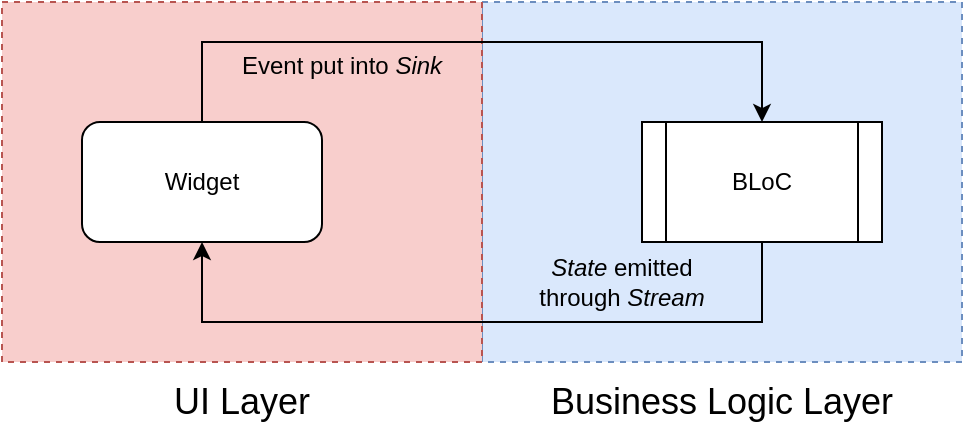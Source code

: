 <mxfile version="12.1.0" type="device" pages="1"><diagram id="EYtsmtAyfGv-vXFxhUxI" name="Page-1"><mxGraphModel dx="782" dy="437" grid="1" gridSize="10" guides="1" tooltips="1" connect="1" arrows="1" fold="1" page="1" pageScale="1" pageWidth="827" pageHeight="1169" math="0" shadow="0"><root><mxCell id="0"/><mxCell id="1" parent="0"/><mxCell id="239Uzi5GUE1JP9qaGstZ-11" value="" style="rounded=0;whiteSpace=wrap;html=1;fillColor=#dae8fc;strokeColor=#6c8ebf;dashed=1;" vertex="1" parent="1"><mxGeometry x="400" y="100" width="240" height="180" as="geometry"/></mxCell><mxCell id="239Uzi5GUE1JP9qaGstZ-10" value="" style="rounded=0;whiteSpace=wrap;html=1;fillColor=#f8cecc;strokeColor=#b85450;dashed=1;" vertex="1" parent="1"><mxGeometry x="160" y="100" width="240" height="180" as="geometry"/></mxCell><mxCell id="239Uzi5GUE1JP9qaGstZ-8" style="edgeStyle=orthogonalEdgeStyle;rounded=0;orthogonalLoop=1;jettySize=auto;html=1;exitX=0.5;exitY=0;exitDx=0;exitDy=0;entryX=0.5;entryY=0;entryDx=0;entryDy=0;" edge="1" parent="1" source="239Uzi5GUE1JP9qaGstZ-1" target="239Uzi5GUE1JP9qaGstZ-2"><mxGeometry relative="1" as="geometry"><Array as="points"><mxPoint x="260" y="120"/><mxPoint x="540" y="120"/></Array></mxGeometry></mxCell><mxCell id="239Uzi5GUE1JP9qaGstZ-1" value="Widget" style="rounded=1;whiteSpace=wrap;html=1;" vertex="1" parent="1"><mxGeometry x="200" y="160" width="120" height="60" as="geometry"/></mxCell><mxCell id="239Uzi5GUE1JP9qaGstZ-9" style="edgeStyle=orthogonalEdgeStyle;rounded=0;orthogonalLoop=1;jettySize=auto;html=1;exitX=0.5;exitY=1;exitDx=0;exitDy=0;entryX=0.5;entryY=1;entryDx=0;entryDy=0;" edge="1" parent="1" source="239Uzi5GUE1JP9qaGstZ-2" target="239Uzi5GUE1JP9qaGstZ-1"><mxGeometry relative="1" as="geometry"><Array as="points"><mxPoint x="540" y="260"/><mxPoint x="260" y="260"/></Array></mxGeometry></mxCell><mxCell id="239Uzi5GUE1JP9qaGstZ-2" value="BLoC" style="shape=process;whiteSpace=wrap;html=1;backgroundOutline=1;" vertex="1" parent="1"><mxGeometry x="480" y="160" width="120" height="60" as="geometry"/></mxCell><mxCell id="239Uzi5GUE1JP9qaGstZ-12" value="UI Layer" style="text;html=1;strokeColor=none;fillColor=none;align=center;verticalAlign=middle;whiteSpace=wrap;rounded=0;dashed=1;fontSize=18;" vertex="1" parent="1"><mxGeometry x="160" y="290" width="240" height="20" as="geometry"/></mxCell><mxCell id="239Uzi5GUE1JP9qaGstZ-13" value="&lt;span&gt;Business Logic Layer&lt;/span&gt;" style="text;html=1;strokeColor=none;fillColor=none;align=center;verticalAlign=middle;whiteSpace=wrap;rounded=0;dashed=1;fontSize=18;" vertex="1" parent="1"><mxGeometry x="400" y="290" width="240" height="20" as="geometry"/></mxCell><mxCell id="239Uzi5GUE1JP9qaGstZ-14" value="&lt;font style=&quot;font-size: 12px&quot;&gt;Event put into &lt;i&gt;Sink&lt;/i&gt;&lt;/font&gt;" style="text;html=1;strokeColor=none;fillColor=none;align=center;verticalAlign=middle;whiteSpace=wrap;rounded=0;dashed=1;fontSize=18;" vertex="1" parent="1"><mxGeometry x="260" y="120" width="140" height="20" as="geometry"/></mxCell><mxCell id="239Uzi5GUE1JP9qaGstZ-15" value="&lt;span style=&quot;font-size: 12px;&quot;&gt;&lt;i style=&quot;font-size: 12px;&quot;&gt;State&lt;/i&gt;&amp;nbsp;emitted &lt;br style=&quot;font-size: 12px;&quot;&gt;through &lt;i style=&quot;font-size: 12px;&quot;&gt;Stream&lt;/i&gt;&lt;/span&gt;" style="text;html=1;strokeColor=none;fillColor=none;align=center;verticalAlign=middle;whiteSpace=wrap;rounded=0;dashed=1;fontSize=12;" vertex="1" parent="1"><mxGeometry x="400" y="230" width="140" height="20" as="geometry"/></mxCell></root></mxGraphModel></diagram></mxfile>